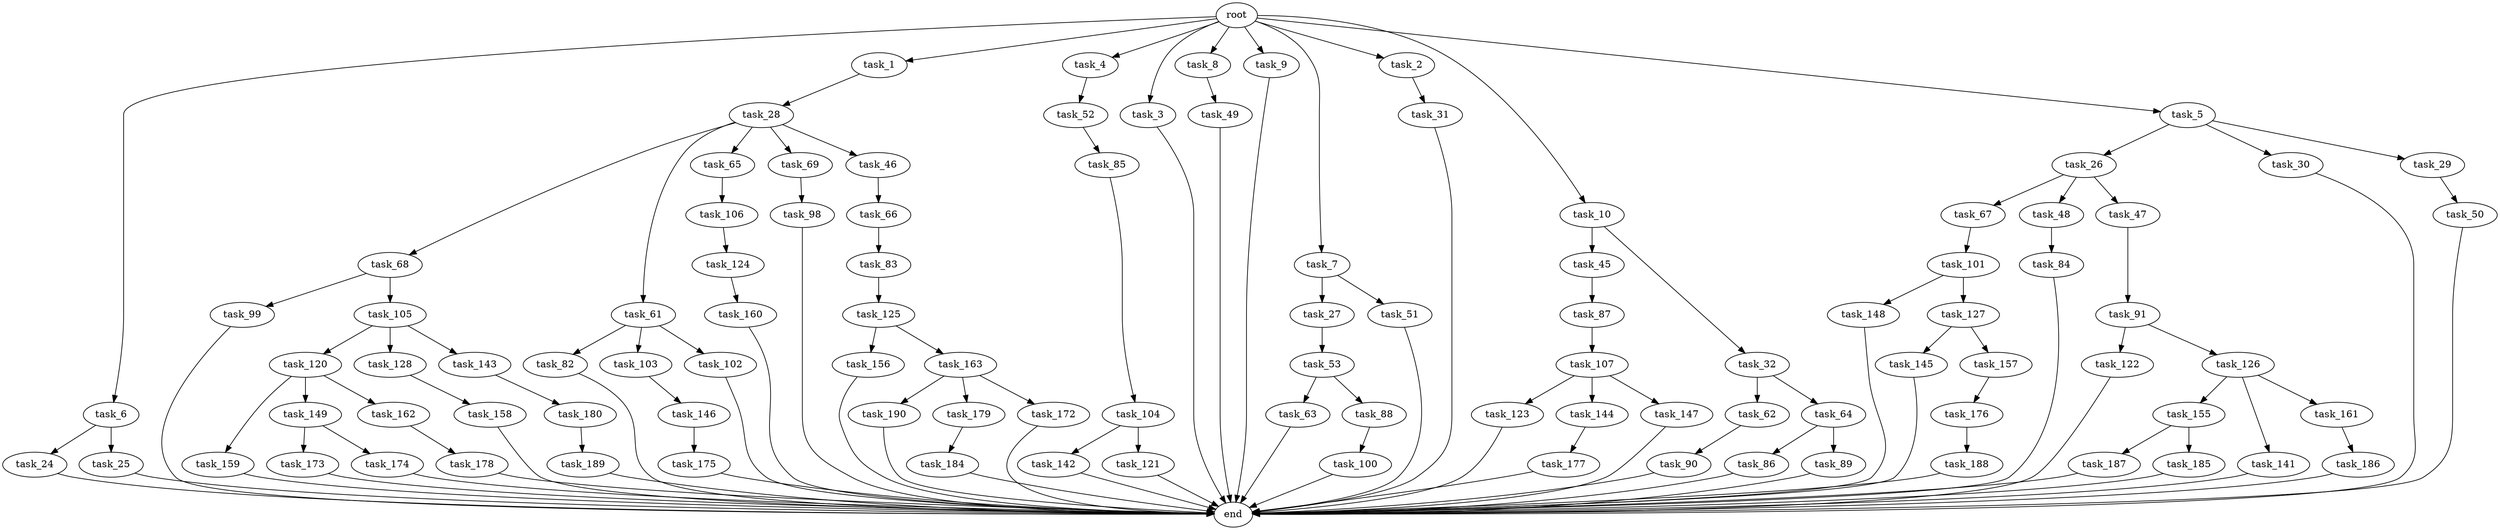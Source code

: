 digraph G {
  task_6 [size="1.024000"];
  task_91 [size="549755813.888000"];
  task_45 [size="77309411.328000"];
  task_187 [size="34359738.368000"];
  task_123 [size="858993459.200000"];
  task_66 [size="77309411.328000"];
  task_1 [size="1.024000"];
  task_82 [size="549755813.888000"];
  task_159 [size="695784701.952000"];
  task_68 [size="858993459.200000"];
  task_190 [size="309237645.312000"];
  task_149 [size="695784701.952000"];
  task_83 [size="420906795.008000"];
  root [size="0.000000"];
  task_63 [size="77309411.328000"];
  task_176 [size="309237645.312000"];
  task_179 [size="309237645.312000"];
  task_144 [size="858993459.200000"];
  task_148 [size="549755813.888000"];
  task_4 [size="1.024000"];
  task_3 [size="1.024000"];
  task_98 [size="137438953.472000"];
  task_147 [size="858993459.200000"];
  task_62 [size="695784701.952000"];
  task_189 [size="77309411.328000"];
  task_173 [size="549755813.888000"];
  task_101 [size="858993459.200000"];
  task_178 [size="858993459.200000"];
  task_8 [size="1.024000"];
  task_120 [size="77309411.328000"];
  task_9 [size="1.024000"];
  task_184 [size="77309411.328000"];
  task_27 [size="549755813.888000"];
  task_177 [size="214748364.800000"];
  task_86 [size="309237645.312000"];
  task_107 [size="77309411.328000"];
  task_24 [size="214748364.800000"];
  task_49 [size="858993459.200000"];
  task_145 [size="858993459.200000"];
  task_128 [size="77309411.328000"];
  task_32 [size="77309411.328000"];
  task_172 [size="309237645.312000"];
  task_88 [size="77309411.328000"];
  task_100 [size="858993459.200000"];
  task_7 [size="1.024000"];
  task_188 [size="549755813.888000"];
  task_99 [size="309237645.312000"];
  task_53 [size="695784701.952000"];
  task_25 [size="214748364.800000"];
  task_155 [size="137438953.472000"];
  task_51 [size="549755813.888000"];
  task_31 [size="420906795.008000"];
  task_186 [size="858993459.200000"];
  task_28 [size="137438953.472000"];
  task_142 [size="420906795.008000"];
  task_84 [size="77309411.328000"];
  task_180 [size="858993459.200000"];
  task_121 [size="420906795.008000"];
  task_175 [size="137438953.472000"];
  task_141 [size="137438953.472000"];
  task_90 [size="420906795.008000"];
  task_162 [size="695784701.952000"];
  task_26 [size="420906795.008000"];
  task_143 [size="77309411.328000"];
  task_2 [size="1.024000"];
  task_106 [size="214748364.800000"];
  task_105 [size="309237645.312000"];
  task_61 [size="858993459.200000"];
  task_52 [size="309237645.312000"];
  task_87 [size="137438953.472000"];
  task_50 [size="77309411.328000"];
  task_122 [size="214748364.800000"];
  task_104 [size="77309411.328000"];
  task_158 [size="77309411.328000"];
  task_160 [size="34359738.368000"];
  task_174 [size="549755813.888000"];
  task_103 [size="549755813.888000"];
  task_127 [size="549755813.888000"];
  task_30 [size="420906795.008000"];
  task_156 [size="549755813.888000"];
  task_67 [size="214748364.800000"];
  task_48 [size="214748364.800000"];
  task_10 [size="1.024000"];
  task_65 [size="858993459.200000"];
  task_185 [size="34359738.368000"];
  task_85 [size="309237645.312000"];
  task_64 [size="695784701.952000"];
  task_163 [size="549755813.888000"];
  task_29 [size="420906795.008000"];
  task_102 [size="549755813.888000"];
  task_161 [size="137438953.472000"];
  task_5 [size="1.024000"];
  task_47 [size="214748364.800000"];
  task_69 [size="858993459.200000"];
  task_126 [size="214748364.800000"];
  end [size="0.000000"];
  task_89 [size="309237645.312000"];
  task_46 [size="858993459.200000"];
  task_146 [size="549755813.888000"];
  task_124 [size="858993459.200000"];
  task_125 [size="549755813.888000"];
  task_157 [size="858993459.200000"];

  task_6 -> task_24 [size="209715200.000000"];
  task_6 -> task_25 [size="209715200.000000"];
  task_91 -> task_122 [size="209715200.000000"];
  task_91 -> task_126 [size="209715200.000000"];
  task_45 -> task_87 [size="134217728.000000"];
  task_187 -> end [size="1.000000"];
  task_123 -> end [size="1.000000"];
  task_66 -> task_83 [size="411041792.000000"];
  task_1 -> task_28 [size="134217728.000000"];
  task_82 -> end [size="1.000000"];
  task_159 -> end [size="1.000000"];
  task_68 -> task_99 [size="301989888.000000"];
  task_68 -> task_105 [size="301989888.000000"];
  task_190 -> end [size="1.000000"];
  task_149 -> task_174 [size="536870912.000000"];
  task_149 -> task_173 [size="536870912.000000"];
  task_83 -> task_125 [size="536870912.000000"];
  root -> task_2 [size="1.000000"];
  root -> task_6 [size="1.000000"];
  root -> task_7 [size="1.000000"];
  root -> task_4 [size="1.000000"];
  root -> task_3 [size="1.000000"];
  root -> task_5 [size="1.000000"];
  root -> task_1 [size="1.000000"];
  root -> task_8 [size="1.000000"];
  root -> task_9 [size="1.000000"];
  root -> task_10 [size="1.000000"];
  task_63 -> end [size="1.000000"];
  task_176 -> task_188 [size="536870912.000000"];
  task_179 -> task_184 [size="75497472.000000"];
  task_144 -> task_177 [size="209715200.000000"];
  task_148 -> end [size="1.000000"];
  task_4 -> task_52 [size="301989888.000000"];
  task_3 -> end [size="1.000000"];
  task_98 -> end [size="1.000000"];
  task_147 -> end [size="1.000000"];
  task_62 -> task_90 [size="411041792.000000"];
  task_189 -> end [size="1.000000"];
  task_173 -> end [size="1.000000"];
  task_101 -> task_148 [size="536870912.000000"];
  task_101 -> task_127 [size="536870912.000000"];
  task_178 -> end [size="1.000000"];
  task_8 -> task_49 [size="838860800.000000"];
  task_120 -> task_149 [size="679477248.000000"];
  task_120 -> task_162 [size="679477248.000000"];
  task_120 -> task_159 [size="679477248.000000"];
  task_9 -> end [size="1.000000"];
  task_184 -> end [size="1.000000"];
  task_27 -> task_53 [size="679477248.000000"];
  task_177 -> end [size="1.000000"];
  task_86 -> end [size="1.000000"];
  task_107 -> task_144 [size="838860800.000000"];
  task_107 -> task_147 [size="838860800.000000"];
  task_107 -> task_123 [size="838860800.000000"];
  task_24 -> end [size="1.000000"];
  task_49 -> end [size="1.000000"];
  task_145 -> end [size="1.000000"];
  task_128 -> task_158 [size="75497472.000000"];
  task_32 -> task_62 [size="679477248.000000"];
  task_32 -> task_64 [size="679477248.000000"];
  task_172 -> end [size="1.000000"];
  task_88 -> task_100 [size="838860800.000000"];
  task_100 -> end [size="1.000000"];
  task_7 -> task_27 [size="536870912.000000"];
  task_7 -> task_51 [size="536870912.000000"];
  task_188 -> end [size="1.000000"];
  task_99 -> end [size="1.000000"];
  task_53 -> task_88 [size="75497472.000000"];
  task_53 -> task_63 [size="75497472.000000"];
  task_25 -> end [size="1.000000"];
  task_155 -> task_187 [size="33554432.000000"];
  task_155 -> task_185 [size="33554432.000000"];
  task_51 -> end [size="1.000000"];
  task_31 -> end [size="1.000000"];
  task_186 -> end [size="1.000000"];
  task_28 -> task_61 [size="838860800.000000"];
  task_28 -> task_65 [size="838860800.000000"];
  task_28 -> task_46 [size="838860800.000000"];
  task_28 -> task_69 [size="838860800.000000"];
  task_28 -> task_68 [size="838860800.000000"];
  task_142 -> end [size="1.000000"];
  task_84 -> end [size="1.000000"];
  task_180 -> task_189 [size="75497472.000000"];
  task_121 -> end [size="1.000000"];
  task_175 -> end [size="1.000000"];
  task_141 -> end [size="1.000000"];
  task_90 -> end [size="1.000000"];
  task_162 -> task_178 [size="838860800.000000"];
  task_26 -> task_67 [size="209715200.000000"];
  task_26 -> task_48 [size="209715200.000000"];
  task_26 -> task_47 [size="209715200.000000"];
  task_143 -> task_180 [size="838860800.000000"];
  task_2 -> task_31 [size="411041792.000000"];
  task_106 -> task_124 [size="838860800.000000"];
  task_105 -> task_128 [size="75497472.000000"];
  task_105 -> task_143 [size="75497472.000000"];
  task_105 -> task_120 [size="75497472.000000"];
  task_61 -> task_82 [size="536870912.000000"];
  task_61 -> task_103 [size="536870912.000000"];
  task_61 -> task_102 [size="536870912.000000"];
  task_52 -> task_85 [size="301989888.000000"];
  task_87 -> task_107 [size="75497472.000000"];
  task_50 -> end [size="1.000000"];
  task_122 -> end [size="1.000000"];
  task_104 -> task_142 [size="411041792.000000"];
  task_104 -> task_121 [size="411041792.000000"];
  task_158 -> end [size="1.000000"];
  task_160 -> end [size="1.000000"];
  task_174 -> end [size="1.000000"];
  task_103 -> task_146 [size="536870912.000000"];
  task_127 -> task_145 [size="838860800.000000"];
  task_127 -> task_157 [size="838860800.000000"];
  task_30 -> end [size="1.000000"];
  task_156 -> end [size="1.000000"];
  task_67 -> task_101 [size="838860800.000000"];
  task_48 -> task_84 [size="75497472.000000"];
  task_10 -> task_32 [size="75497472.000000"];
  task_10 -> task_45 [size="75497472.000000"];
  task_65 -> task_106 [size="209715200.000000"];
  task_185 -> end [size="1.000000"];
  task_85 -> task_104 [size="75497472.000000"];
  task_64 -> task_86 [size="301989888.000000"];
  task_64 -> task_89 [size="301989888.000000"];
  task_163 -> task_190 [size="301989888.000000"];
  task_163 -> task_172 [size="301989888.000000"];
  task_163 -> task_179 [size="301989888.000000"];
  task_29 -> task_50 [size="75497472.000000"];
  task_102 -> end [size="1.000000"];
  task_161 -> task_186 [size="838860800.000000"];
  task_5 -> task_29 [size="411041792.000000"];
  task_5 -> task_26 [size="411041792.000000"];
  task_5 -> task_30 [size="411041792.000000"];
  task_47 -> task_91 [size="536870912.000000"];
  task_69 -> task_98 [size="134217728.000000"];
  task_126 -> task_155 [size="134217728.000000"];
  task_126 -> task_141 [size="134217728.000000"];
  task_126 -> task_161 [size="134217728.000000"];
  task_89 -> end [size="1.000000"];
  task_46 -> task_66 [size="75497472.000000"];
  task_146 -> task_175 [size="134217728.000000"];
  task_124 -> task_160 [size="33554432.000000"];
  task_125 -> task_156 [size="536870912.000000"];
  task_125 -> task_163 [size="536870912.000000"];
  task_157 -> task_176 [size="301989888.000000"];
}
